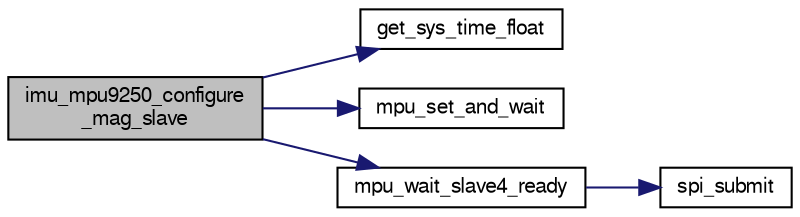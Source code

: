 digraph "imu_mpu9250_configure_mag_slave"
{
  edge [fontname="FreeSans",fontsize="10",labelfontname="FreeSans",labelfontsize="10"];
  node [fontname="FreeSans",fontsize="10",shape=record];
  rankdir="LR";
  Node1 [label="imu_mpu9250_configure\l_mag_slave",height=0.2,width=0.4,color="black", fillcolor="grey75", style="filled", fontcolor="black"];
  Node1 -> Node2 [color="midnightblue",fontsize="10",style="solid",fontname="FreeSans"];
  Node2 [label="get_sys_time_float",height=0.2,width=0.4,color="black", fillcolor="white", style="filled",URL="$sys__time_8h.html#af486c2fb33d8d33645256a9970eb056e",tooltip="Get the time in seconds since startup. "];
  Node1 -> Node3 [color="midnightblue",fontsize="10",style="solid",fontname="FreeSans"];
  Node3 [label="mpu_set_and_wait",height=0.2,width=0.4,color="black", fillcolor="white", style="filled",URL="$imu__mpu9250__spi_8c.html#ad1a6777c4c01ff1231ea7a95fe476304"];
  Node1 -> Node4 [color="midnightblue",fontsize="10",style="solid",fontname="FreeSans"];
  Node4 [label="mpu_wait_slave4_ready",height=0.2,width=0.4,color="black", fillcolor="white", style="filled",URL="$imu__mpu9250__spi_8c.html#aa5e5c5229245a1ef2e8f7dd58bfe8feb"];
  Node4 -> Node5 [color="midnightblue",fontsize="10",style="solid",fontname="FreeSans"];
  Node5 [label="spi_submit",height=0.2,width=0.4,color="black", fillcolor="white", style="filled",URL="$group__spi.html#ga5d383931766cb373ebad0b8bc26d439d",tooltip="Submit SPI transaction. "];
}

